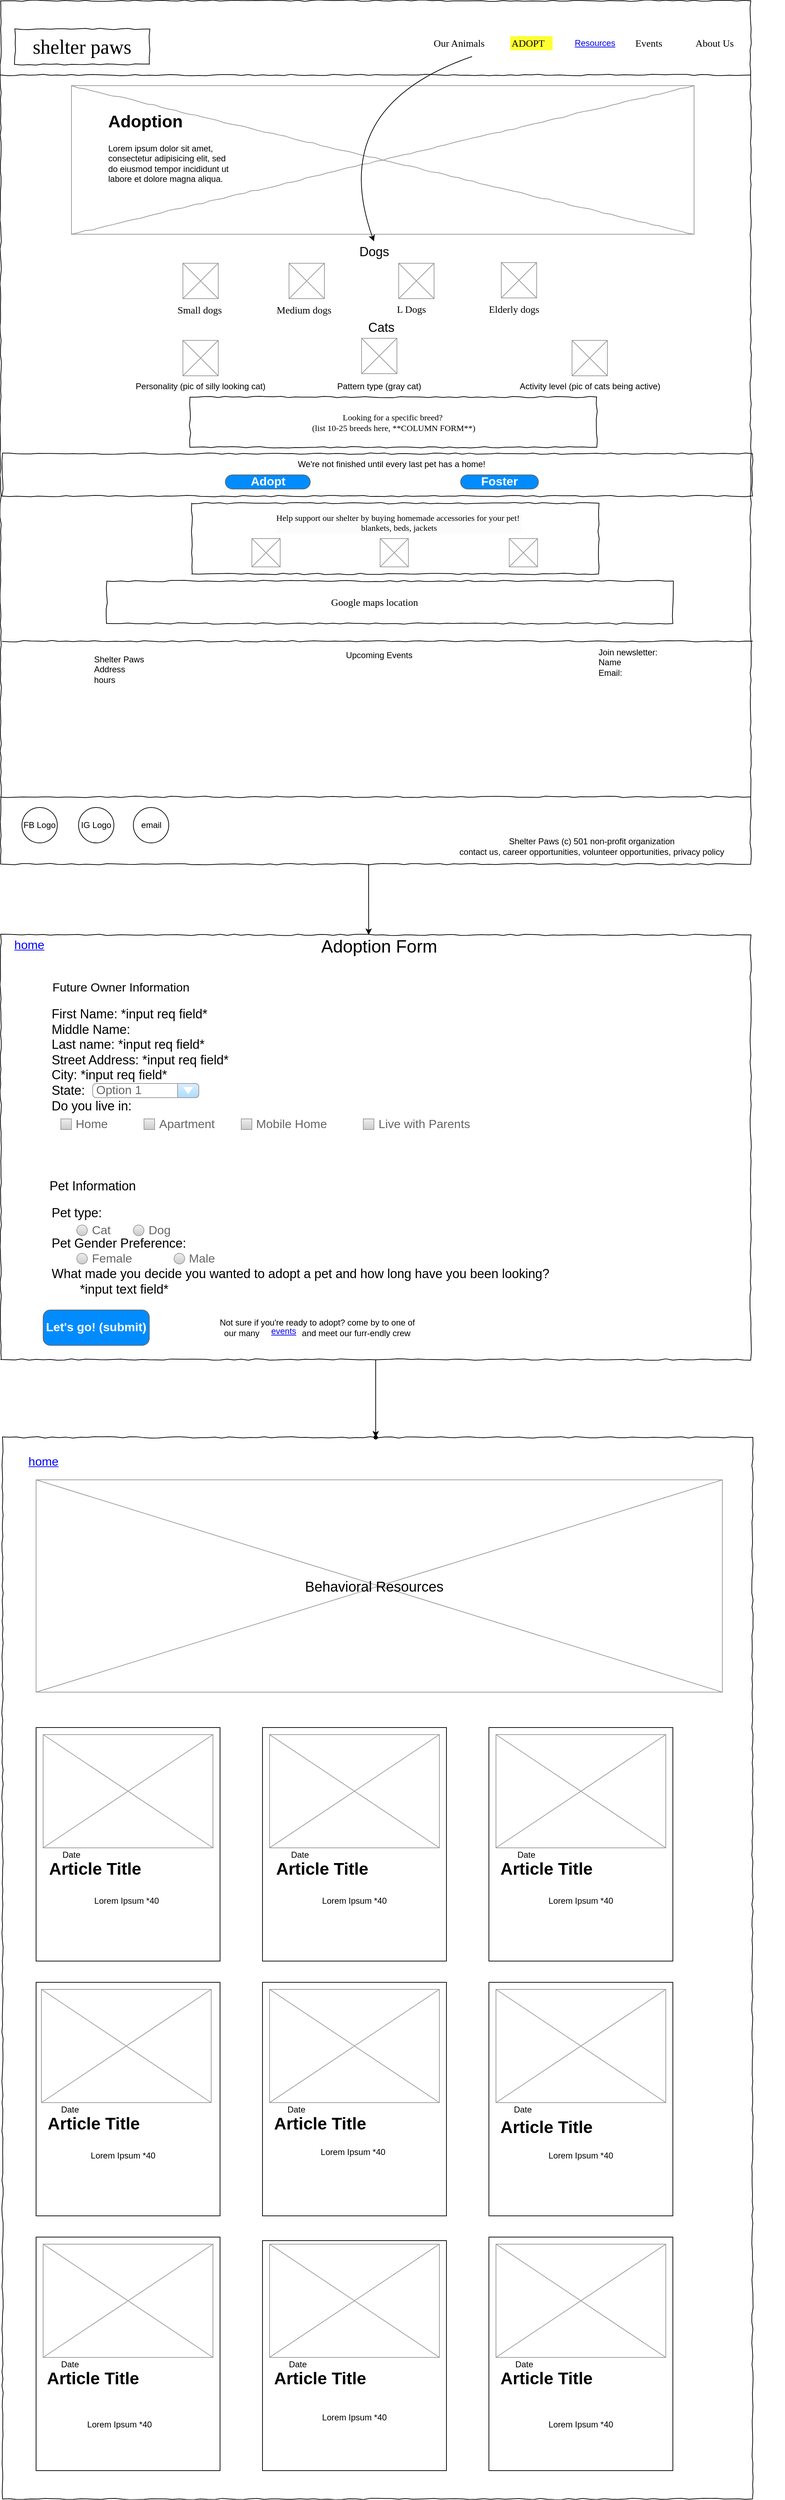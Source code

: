 <mxfile version="25.0.3">
  <diagram name="HomePage" id="03018318-947c-dd8e-b7a3-06fadd420f32">
    <mxGraphModel dx="941" dy="1480" grid="1" gridSize="10" guides="1" tooltips="1" connect="1" arrows="1" fold="1" page="1" pageScale="1" pageWidth="1100" pageHeight="850" background="none" math="0" shadow="0">
      <root>
        <mxCell id="0" />
        <mxCell id="1" parent="0" />
        <mxCell id="SOSSbYVcVk1waGw0j60O-118" value="" style="rounded=0;whiteSpace=wrap;html=1;" parent="1" vertex="1">
          <mxGeometry x="710" y="3150" width="260" height="330" as="geometry" />
        </mxCell>
        <mxCell id="SOSSbYVcVk1waGw0j60O-38" value="" style="whiteSpace=wrap;html=1;rounded=0;shadow=0;labelBackgroundColor=none;strokeColor=#000000;strokeWidth=1;fillColor=none;fontFamily=Verdana;fontSize=12;fontColor=#000000;align=center;comic=1;" parent="1" vertex="1">
          <mxGeometry x="22.5" y="2020" width="1060" height="1500" as="geometry" />
        </mxCell>
        <mxCell id="SOSSbYVcVk1waGw0j60O-111" value="" style="rounded=0;whiteSpace=wrap;html=1;" parent="1" vertex="1">
          <mxGeometry x="390" y="3155" width="260" height="325" as="geometry" />
        </mxCell>
        <mxCell id="SOSSbYVcVk1waGw0j60O-112" value="" style="rounded=0;whiteSpace=wrap;html=1;" parent="1" vertex="1">
          <mxGeometry x="70" y="3150" width="260" height="330" as="geometry" />
        </mxCell>
        <mxCell id="SOSSbYVcVk1waGw0j60O-113" value="" style="rounded=0;whiteSpace=wrap;html=1;" parent="1" vertex="1">
          <mxGeometry x="710" y="2790" width="260" height="330" as="geometry" />
        </mxCell>
        <mxCell id="SOSSbYVcVk1waGw0j60O-114" value="" style="rounded=0;whiteSpace=wrap;html=1;" parent="1" vertex="1">
          <mxGeometry x="390" y="2790" width="260" height="330" as="geometry" />
        </mxCell>
        <mxCell id="SOSSbYVcVk1waGw0j60O-117" value="" style="rounded=0;whiteSpace=wrap;html=1;" parent="1" vertex="1">
          <mxGeometry x="70" y="2790" width="260" height="330" as="geometry" />
        </mxCell>
        <mxCell id="SOSSbYVcVk1waGw0j60O-115" value="" style="rounded=0;whiteSpace=wrap;html=1;" parent="1" vertex="1">
          <mxGeometry x="710" y="2430" width="260" height="330" as="geometry" />
        </mxCell>
        <mxCell id="SOSSbYVcVk1waGw0j60O-116" value="" style="rounded=0;whiteSpace=wrap;html=1;" parent="1" vertex="1">
          <mxGeometry x="390" y="2430" width="260" height="330" as="geometry" />
        </mxCell>
        <mxCell id="SOSSbYVcVk1waGw0j60O-110" value="" style="rounded=0;whiteSpace=wrap;html=1;" parent="1" vertex="1">
          <mxGeometry x="70" y="2430" width="260" height="330" as="geometry" />
        </mxCell>
        <mxCell id="SOSSbYVcVk1waGw0j60O-49" value="" style="verticalLabelPosition=bottom;shadow=0;dashed=0;align=center;html=1;verticalAlign=top;strokeWidth=1;shape=mxgraph.mockup.graphics.simpleIcon;strokeColor=#999999;" parent="1" vertex="1">
          <mxGeometry x="70" y="2080" width="970" height="300" as="geometry" />
        </mxCell>
        <mxCell id="0oVjRYis8iT4bL8j5EBO-11" value="" style="edgeStyle=orthogonalEdgeStyle;rounded=0;orthogonalLoop=1;jettySize=auto;html=1;entryX=0.417;entryY=0;entryDx=0;entryDy=0;entryPerimeter=0;" parent="1" source="677b7b8949515195-1" target="SOSSbYVcVk1waGw0j60O-13" edge="1">
          <mxGeometry relative="1" as="geometry">
            <mxPoint x="540" y="1290" as="targetPoint" />
            <Array as="points">
              <mxPoint x="540" y="1260" />
              <mxPoint x="540" y="1260" />
            </Array>
          </mxGeometry>
        </mxCell>
        <mxCell id="677b7b8949515195-1" value="" style="whiteSpace=wrap;html=1;rounded=0;shadow=0;labelBackgroundColor=none;strokeColor=#000000;strokeWidth=1;fillColor=none;fontFamily=Verdana;fontSize=12;fontColor=#000000;align=center;comic=1;" parent="1" vertex="1">
          <mxGeometry x="20" y="-10" width="1060" height="1220" as="geometry" />
        </mxCell>
        <mxCell id="677b7b8949515195-2" value="shelter paws" style="whiteSpace=wrap;html=1;rounded=0;shadow=0;labelBackgroundColor=none;strokeWidth=1;fontFamily=Verdana;fontSize=28;align=center;comic=1;" parent="1" vertex="1">
          <mxGeometry x="40" y="30" width="190" height="50" as="geometry" />
        </mxCell>
        <mxCell id="677b7b8949515195-4" value="Our Animals" style="text;html=1;points=[];align=left;verticalAlign=top;spacingTop=-4;fontSize=14;fontFamily=Verdana" parent="1" vertex="1">
          <mxGeometry x="630" y="40" width="60" height="20" as="geometry" />
        </mxCell>
        <mxCell id="677b7b8949515195-6" value="Events" style="text;html=1;points=[];align=left;verticalAlign=top;spacingTop=-4;fontSize=14;fontFamily=Verdana" parent="1" vertex="1">
          <mxGeometry x="915" y="40" width="60" height="20" as="geometry" />
        </mxCell>
        <mxCell id="677b7b8949515195-7" value="About Us" style="text;html=1;points=[];align=left;verticalAlign=top;spacingTop=-4;fontSize=14;fontFamily=Verdana" parent="1" vertex="1">
          <mxGeometry x="1000" y="40" width="60" height="20" as="geometry" />
        </mxCell>
        <mxCell id="677b7b8949515195-9" value="" style="line;strokeWidth=1;html=1;rounded=0;shadow=0;labelBackgroundColor=none;fillColor=none;fontFamily=Verdana;fontSize=14;fontColor=#000000;align=center;comic=1;" parent="1" vertex="1">
          <mxGeometry x="20" y="40" width="1060" height="110" as="geometry" />
        </mxCell>
        <mxCell id="677b7b8949515195-11" value="Small dogs" style="text;html=1;points=[];align=left;verticalAlign=top;spacingTop=-4;fontSize=14;fontFamily=Verdana" parent="1" vertex="1">
          <mxGeometry x="267.5" y="417" width="60" height="20" as="geometry" />
        </mxCell>
        <mxCell id="677b7b8949515195-12" value="Medium dogs" style="text;html=1;points=[];align=left;verticalAlign=top;spacingTop=-4;fontSize=14;fontFamily=Verdana" parent="1" vertex="1">
          <mxGeometry x="407.5" y="417" width="100" height="20" as="geometry" />
        </mxCell>
        <mxCell id="677b7b8949515195-13" value="L Dogs" style="text;html=1;points=[];align=left;verticalAlign=top;spacingTop=-4;fontSize=14;fontFamily=Verdana" parent="1" vertex="1">
          <mxGeometry x="577.5" y="416" width="60" height="20" as="geometry" />
        </mxCell>
        <mxCell id="677b7b8949515195-14" value="Elderly dogs" style="text;html=1;points=[];align=left;verticalAlign=top;spacingTop=-4;fontSize=14;fontFamily=Verdana" parent="1" vertex="1">
          <mxGeometry x="707.5" y="416" width="100" height="20" as="geometry" />
        </mxCell>
        <mxCell id="677b7b8949515195-16" value="" style="verticalLabelPosition=bottom;shadow=0;dashed=0;align=center;html=1;verticalAlign=top;strokeWidth=1;shape=mxgraph.mockup.graphics.simpleIcon;strokeColor=#999999;rounded=0;labelBackgroundColor=none;fontFamily=Verdana;fontSize=14;fontColor=#000000;comic=1;" parent="1" vertex="1">
          <mxGeometry x="120" y="110" width="880" height="210" as="geometry" />
        </mxCell>
        <mxCell id="677b7b8949515195-26" value="" style="whiteSpace=wrap;html=1;rounded=0;shadow=0;labelBackgroundColor=none;strokeWidth=1;fillColor=none;fontFamily=Verdana;fontSize=12;align=center;comic=1;" parent="1" vertex="1">
          <mxGeometry x="170" y="810" width="800" height="60" as="geometry" />
        </mxCell>
        <mxCell id="677b7b8949515195-42" value="Google maps location" style="text;html=1;points=[];align=left;verticalAlign=top;spacingTop=-4;fontSize=14;fontFamily=Verdana" parent="1" vertex="1">
          <mxGeometry x="485" y="830" width="165" height="20" as="geometry" />
        </mxCell>
        <mxCell id="avCBytwsbi0M-tpys4wh-1" value="ADOPT" style="text;html=1;points=[];align=left;verticalAlign=top;spacingTop=-4;fontSize=14;fontFamily=Verdana;fillColor=#FFFF33;" parent="1" vertex="1">
          <mxGeometry x="740" y="40" width="60" height="20" as="geometry" />
        </mxCell>
        <mxCell id="avCBytwsbi0M-tpys4wh-2" value="" style="verticalLabelPosition=bottom;shadow=0;dashed=0;align=center;html=1;verticalAlign=top;strokeWidth=1;shape=mxgraph.mockup.graphics.simpleIcon;strokeColor=#999999;" parent="1" vertex="1">
          <mxGeometry x="277.5" y="361" width="50" height="50" as="geometry" />
        </mxCell>
        <mxCell id="avCBytwsbi0M-tpys4wh-3" value="" style="verticalLabelPosition=bottom;shadow=0;dashed=0;align=center;html=1;verticalAlign=top;strokeWidth=1;shape=mxgraph.mockup.graphics.simpleIcon;strokeColor=#999999;" parent="1" vertex="1">
          <mxGeometry x="427.5" y="361" width="50" height="50" as="geometry" />
        </mxCell>
        <mxCell id="avCBytwsbi0M-tpys4wh-4" value="" style="verticalLabelPosition=bottom;shadow=0;dashed=0;align=center;html=1;verticalAlign=top;strokeWidth=1;shape=mxgraph.mockup.graphics.simpleIcon;strokeColor=#999999;" parent="1" vertex="1">
          <mxGeometry x="582.5" y="361" width="50" height="50" as="geometry" />
        </mxCell>
        <mxCell id="avCBytwsbi0M-tpys4wh-5" value="" style="verticalLabelPosition=bottom;shadow=0;dashed=0;align=center;html=1;verticalAlign=top;strokeWidth=1;shape=mxgraph.mockup.graphics.simpleIcon;strokeColor=#999999;" parent="1" vertex="1">
          <mxGeometry x="727.5" y="360" width="50" height="50" as="geometry" />
        </mxCell>
        <mxCell id="avCBytwsbi0M-tpys4wh-7" value="Looking for a specific breed?&amp;nbsp;&lt;div&gt;(list 10-25 breeds here, **COLUMN FORM**)&lt;/div&gt;" style="whiteSpace=wrap;html=1;rounded=0;shadow=0;labelBackgroundColor=none;strokeWidth=1;fillColor=none;fontFamily=Verdana;fontSize=12;align=center;comic=1;" parent="1" vertex="1">
          <mxGeometry x="287.5" y="550" width="575" height="71" as="geometry" />
        </mxCell>
        <mxCell id="YmRJtrEzOCk6H43vM8_z-1" value="" style="curved=1;endArrow=classic;html=1;rounded=0;exitX=0.936;exitY=1.443;exitDx=0;exitDy=0;exitPerimeter=0;entryX=0.5;entryY=0;entryDx=0;entryDy=0;" parent="1" source="677b7b8949515195-4" target="SOSSbYVcVk1waGw0j60O-16" edge="1">
          <mxGeometry width="50" height="50" relative="1" as="geometry">
            <mxPoint x="460" y="510" as="sourcePoint" />
            <mxPoint x="510" y="460" as="targetPoint" />
            <Array as="points">
              <mxPoint x="480" y="140" />
            </Array>
          </mxGeometry>
        </mxCell>
        <mxCell id="0oVjRYis8iT4bL8j5EBO-3" value="" style="whiteSpace=wrap;html=1;rounded=0;shadow=0;labelBackgroundColor=none;strokeWidth=1;fillColor=none;fontFamily=Verdana;fontSize=12;align=center;comic=1;" parent="1" vertex="1">
          <mxGeometry x="290" y="700" width="575" height="100" as="geometry" />
        </mxCell>
        <mxCell id="0oVjRYis8iT4bL8j5EBO-6" value="" style="verticalLabelPosition=bottom;shadow=0;dashed=0;align=center;html=1;verticalAlign=top;strokeWidth=1;shape=mxgraph.mockup.graphics.simpleIcon;strokeColor=#999999;" parent="1" vertex="1">
          <mxGeometry x="556.25" y="750" width="40" height="40" as="geometry" />
        </mxCell>
        <mxCell id="0oVjRYis8iT4bL8j5EBO-7" value="" style="verticalLabelPosition=bottom;shadow=0;dashed=0;align=center;html=1;verticalAlign=top;strokeWidth=1;shape=mxgraph.mockup.graphics.simpleIcon;strokeColor=#999999;" parent="1" vertex="1">
          <mxGeometry x="375" y="750" width="40" height="40" as="geometry" />
        </mxCell>
        <mxCell id="0oVjRYis8iT4bL8j5EBO-8" value="" style="verticalLabelPosition=bottom;shadow=0;dashed=0;align=center;html=1;verticalAlign=top;strokeWidth=1;shape=mxgraph.mockup.graphics.simpleIcon;strokeColor=#999999;" parent="1" vertex="1">
          <mxGeometry x="738.75" y="750" width="40" height="40" as="geometry" />
        </mxCell>
        <mxCell id="0oVjRYis8iT4bL8j5EBO-12" style="edgeStyle=orthogonalEdgeStyle;rounded=0;orthogonalLoop=1;jettySize=auto;html=1;exitX=0.5;exitY=1;exitDx=0;exitDy=0;" parent="1" source="677b7b8949515195-1" target="677b7b8949515195-1" edge="1">
          <mxGeometry relative="1" as="geometry" />
        </mxCell>
        <mxCell id="SOSSbYVcVk1waGw0j60O-40" value="" style="edgeStyle=orthogonalEdgeStyle;rounded=0;orthogonalLoop=1;jettySize=auto;html=1;" parent="1" source="SOSSbYVcVk1waGw0j60O-3" target="SOSSbYVcVk1waGw0j60O-39" edge="1">
          <mxGeometry relative="1" as="geometry" />
        </mxCell>
        <mxCell id="SOSSbYVcVk1waGw0j60O-3" value="" style="whiteSpace=wrap;html=1;rounded=0;shadow=0;labelBackgroundColor=none;strokeColor=#000000;strokeWidth=1;fillColor=none;fontFamily=Verdana;fontSize=12;fontColor=#000000;align=center;comic=1;" parent="1" vertex="1">
          <mxGeometry x="20" y="1310" width="1060" height="600" as="geometry" />
        </mxCell>
        <mxCell id="SOSSbYVcVk1waGw0j60O-4" value="home" style="shape=rectangle;strokeColor=none;fillColor=none;linkText=;fontSize=17;fontColor=#0000ff;fontStyle=4;html=1;align=center;" parent="1" vertex="1">
          <mxGeometry x="20" y="1310" width="80" height="30" as="geometry" />
        </mxCell>
        <mxCell id="SOSSbYVcVk1waGw0j60O-5" value="Live with Parents" style="strokeWidth=1;shadow=0;dashed=0;align=center;html=1;shape=mxgraph.mockup.forms.rrect;rSize=0;fillColor=#eeeeee;strokeColor=#999999;gradientColor=#cccccc;align=left;spacingLeft=4;fontSize=17;fontColor=#666666;labelPosition=right;" parent="1" vertex="1">
          <mxGeometry x="532.5" y="1570" width="15" height="15" as="geometry" />
        </mxCell>
        <mxCell id="SOSSbYVcVk1waGw0j60O-6" value="Mobile Home" style="strokeWidth=1;shadow=0;dashed=0;align=center;html=1;shape=mxgraph.mockup.forms.rrect;rSize=0;fillColor=#eeeeee;strokeColor=#999999;gradientColor=#cccccc;align=left;spacingLeft=4;fontSize=17;fontColor=#666666;labelPosition=right;" parent="1" vertex="1">
          <mxGeometry x="360" y="1570" width="15" height="15" as="geometry" />
        </mxCell>
        <mxCell id="SOSSbYVcVk1waGw0j60O-7" value="Apartment" style="strokeWidth=1;shadow=0;dashed=0;align=center;html=1;shape=mxgraph.mockup.forms.rrect;rSize=0;fillColor=#eeeeee;strokeColor=#999999;gradientColor=#cccccc;align=left;spacingLeft=4;fontSize=17;fontColor=#666666;labelPosition=right;" parent="1" vertex="1">
          <mxGeometry x="222.5" y="1570" width="15" height="15" as="geometry" />
        </mxCell>
        <mxCell id="SOSSbYVcVk1waGw0j60O-8" value="Home" style="strokeWidth=1;shadow=0;dashed=0;align=center;html=1;shape=mxgraph.mockup.forms.rrect;rSize=0;fillColor=#eeeeee;strokeColor=#999999;gradientColor=#cccccc;align=left;spacingLeft=4;fontSize=17;fontColor=#666666;labelPosition=right;" parent="1" vertex="1">
          <mxGeometry x="105" y="1570" width="15" height="15" as="geometry" />
        </mxCell>
        <mxCell id="SOSSbYVcVk1waGw0j60O-10" value="&lt;font style=&quot;font-size: 18px;&quot;&gt;First Name: *input req field*&lt;/font&gt;&lt;div&gt;&lt;span style=&quot;font-size: 18px;&quot;&gt;Middle Name:&lt;/span&gt;&lt;/div&gt;&lt;div&gt;&lt;div&gt;&lt;font style=&quot;font-size: 18px;&quot;&gt;Last name: *&lt;/font&gt;&lt;span style=&quot;font-size: 18px; background-color: initial;&quot;&gt;input req field*&lt;/span&gt;&lt;/div&gt;&lt;/div&gt;&lt;div&gt;&lt;span style=&quot;font-size: 18px; background-color: initial;&quot;&gt;Street Address: *&lt;/span&gt;&lt;span style=&quot;font-size: 18px; background-color: initial;&quot;&gt;input req field*&lt;/span&gt;&lt;/div&gt;&lt;div&gt;&lt;span style=&quot;font-size: 18px;&quot;&gt;City: *&lt;/span&gt;&lt;span style=&quot;font-size: 18px; background-color: initial;&quot;&gt;input req field*&lt;/span&gt;&lt;/div&gt;&lt;div&gt;&lt;span style=&quot;font-size: 18px; background-color: initial;&quot;&gt;State:&amp;nbsp;&lt;/span&gt;&lt;/div&gt;&lt;div&gt;&lt;span style=&quot;font-size: 18px; background-color: initial;&quot;&gt;Do you live in:&amp;nbsp;&lt;/span&gt;&lt;/div&gt;&lt;div&gt;&lt;span style=&quot;font-size: 18px; background-color: initial;&quot;&gt;&lt;br&gt;&lt;/span&gt;&lt;/div&gt;&lt;div&gt;&lt;span style=&quot;font-size: 18px; background-color: initial;&quot;&gt;&lt;br&gt;&lt;/span&gt;&lt;/div&gt;&lt;div&gt;&lt;span style=&quot;font-size: 18px; background-color: initial;&quot;&gt;&lt;br&gt;&lt;/span&gt;&lt;/div&gt;&lt;div&gt;&lt;span style=&quot;font-size: 18px; background-color: initial;&quot;&gt;&lt;br&gt;&lt;/span&gt;&lt;/div&gt;&lt;div&gt;&lt;span style=&quot;font-size: 18px; background-color: initial;&quot;&gt;&lt;br&gt;&lt;/span&gt;&lt;/div&gt;&lt;div&gt;&lt;span style=&quot;font-size: 18px; background-color: initial;&quot;&gt;&lt;br&gt;&lt;/span&gt;&lt;/div&gt;&lt;div&gt;&lt;span style=&quot;font-size: 18px; background-color: initial;&quot;&gt;Pet type:&lt;/span&gt;&lt;/div&gt;&lt;div&gt;&lt;span style=&quot;background-color: initial; font-size: 18px;&quot;&gt;&lt;br&gt;&lt;/span&gt;&lt;/div&gt;&lt;div&gt;&lt;span style=&quot;background-color: initial; font-size: 18px;&quot;&gt;Pet Gender Preference:&lt;/span&gt;&lt;/div&gt;&lt;div&gt;&lt;span style=&quot;background-color: initial; font-size: 18px;&quot;&gt;&lt;br&gt;&lt;/span&gt;&lt;/div&gt;&lt;div&gt;&lt;span style=&quot;background-color: initial; font-size: 18px;&quot;&gt;What made you decide you wanted to adopt a pet and how long have you been looking?&lt;/span&gt;&lt;/div&gt;&lt;div&gt;&lt;span style=&quot;font-size: 18px; background-color: initial;&quot;&gt;&lt;span style=&quot;white-space: pre;&quot;&gt;&#x9;&lt;/span&gt;*input text field*&lt;br&gt;&lt;/span&gt;&lt;/div&gt;" style="text;spacingTop=-5;whiteSpace=wrap;html=1;align=left;fontSize=12;fontFamily=Helvetica;fillColor=none;strokeColor=none;" parent="1" vertex="1">
          <mxGeometry x="90" y="1410" width="750" height="470" as="geometry" />
        </mxCell>
        <mxCell id="SOSSbYVcVk1waGw0j60O-11" value="Let&#39;s go! (submit)" style="strokeWidth=1;shadow=0;dashed=0;align=center;html=1;shape=mxgraph.mockup.buttons.button;strokeColor=#666666;fontColor=#ffffff;mainText=;buttonStyle=round;fontSize=17;fontStyle=1;fillColor=#008cff;whiteSpace=wrap;" parent="1" vertex="1">
          <mxGeometry x="80" y="1840" width="150" height="50" as="geometry" />
        </mxCell>
        <mxCell id="SOSSbYVcVk1waGw0j60O-12" value="&lt;h1 style=&quot;margin-top: 0px;&quot;&gt;Adoption&lt;/h1&gt;&lt;p&gt;Lorem ipsum dolor sit amet, consectetur adipisicing elit, sed do eiusmod tempor incididunt ut labore et dolore magna aliqua.&lt;/p&gt;" style="text;html=1;whiteSpace=wrap;overflow=hidden;rounded=0;" parent="1" vertex="1">
          <mxGeometry x="170" y="140" width="180" height="120" as="geometry" />
        </mxCell>
        <mxCell id="SOSSbYVcVk1waGw0j60O-13" value="Adoption Form" style="text;html=1;align=center;verticalAlign=middle;whiteSpace=wrap;rounded=0;fontSize=25;" parent="1" vertex="1">
          <mxGeometry x="465" y="1310" width="180" height="30" as="geometry" />
        </mxCell>
        <mxCell id="SOSSbYVcVk1waGw0j60O-14" value="Pet Information" style="text;html=1;align=center;verticalAlign=middle;whiteSpace=wrap;rounded=0;fontSize=18;" parent="1" vertex="1">
          <mxGeometry x="80" y="1650" width="140" height="30" as="geometry" />
        </mxCell>
        <mxCell id="SOSSbYVcVk1waGw0j60O-15" value="Future Owner Information" style="text;html=1;align=center;verticalAlign=middle;whiteSpace=wrap;rounded=0;fontSize=17;" parent="1" vertex="1">
          <mxGeometry x="80" y="1370" width="220" height="30" as="geometry" />
        </mxCell>
        <mxCell id="SOSSbYVcVk1waGw0j60O-16" value="Dogs" style="text;html=1;align=center;verticalAlign=middle;whiteSpace=wrap;rounded=0;fontSize=18;" parent="1" vertex="1">
          <mxGeometry x="517.5" y="330" width="60" height="30" as="geometry" />
        </mxCell>
        <mxCell id="SOSSbYVcVk1waGw0j60O-17" value="Cats" style="text;html=1;align=center;verticalAlign=middle;whiteSpace=wrap;rounded=0;fontSize=18;" parent="1" vertex="1">
          <mxGeometry x="527.5" y="437" width="60" height="30" as="geometry" />
        </mxCell>
        <mxCell id="SOSSbYVcVk1waGw0j60O-27" value="" style="verticalLabelPosition=bottom;shadow=0;dashed=0;align=center;html=1;verticalAlign=top;strokeWidth=1;shape=mxgraph.mockup.graphics.simpleIcon;strokeColor=#999999;fillColor=#ffffff;" parent="1" vertex="1">
          <mxGeometry x="827.5" y="470" width="50" height="50" as="geometry" />
        </mxCell>
        <mxCell id="SOSSbYVcVk1waGw0j60O-28" value="" style="verticalLabelPosition=bottom;shadow=0;dashed=0;align=center;html=1;verticalAlign=top;strokeWidth=1;shape=mxgraph.mockup.graphics.simpleIcon;strokeColor=#999999;fillColor=#ffffff;" parent="1" vertex="1">
          <mxGeometry x="530" y="467" width="50" height="50" as="geometry" />
        </mxCell>
        <mxCell id="SOSSbYVcVk1waGw0j60O-29" value="" style="verticalLabelPosition=bottom;shadow=0;dashed=0;align=center;html=1;verticalAlign=top;strokeWidth=1;shape=mxgraph.mockup.graphics.simpleIcon;strokeColor=#999999;fillColor=#ffffff;" parent="1" vertex="1">
          <mxGeometry x="277.5" y="470" width="50" height="50" as="geometry" />
        </mxCell>
        <mxCell id="SOSSbYVcVk1waGw0j60O-30" value="Personality (pic of silly looking cat)" style="text;html=1;align=center;verticalAlign=middle;whiteSpace=wrap;rounded=0;" parent="1" vertex="1">
          <mxGeometry x="200" y="520" width="205" height="30" as="geometry" />
        </mxCell>
        <mxCell id="SOSSbYVcVk1waGw0j60O-33" value="Activity level (pic of cats being active)" style="text;html=1;align=center;verticalAlign=middle;whiteSpace=wrap;rounded=0;" parent="1" vertex="1">
          <mxGeometry x="717.5" y="520" width="270" height="30" as="geometry" />
        </mxCell>
        <mxCell id="SOSSbYVcVk1waGw0j60O-34" value="Pattern type (gray cat)" style="text;html=1;align=center;verticalAlign=middle;whiteSpace=wrap;rounded=0;" parent="1" vertex="1">
          <mxGeometry x="480" y="520" width="150" height="30" as="geometry" />
        </mxCell>
        <mxCell id="SOSSbYVcVk1waGw0j60O-35" value="Not sure if you&#39;re ready to adopt? come by to one of our many&amp;nbsp;&lt;span style=&quot;white-space: pre;&quot;&gt;&#x9;&lt;/span&gt;&lt;span style=&quot;white-space: pre;&quot;&gt;&#x9;&lt;/span&gt; and meet our furr-endly crew" style="text;html=1;align=center;verticalAlign=middle;whiteSpace=wrap;rounded=0;" parent="1" vertex="1">
          <mxGeometry x="320" y="1850" width="295" height="30" as="geometry" />
        </mxCell>
        <UserObject label="events" link="https://www.draw.io" id="SOSSbYVcVk1waGw0j60O-36">
          <mxCell style="text;html=1;strokeColor=none;fillColor=none;whiteSpace=wrap;align=center;verticalAlign=middle;fontColor=#0000EE;fontStyle=4;" parent="1" vertex="1">
            <mxGeometry x="390" y="1850" width="60" height="40" as="geometry" />
          </mxCell>
        </UserObject>
        <mxCell id="SOSSbYVcVk1waGw0j60O-39" value="" style="shape=waypoint;sketch=0;size=6;pointerEvents=1;points=[];fillColor=none;resizable=0;rotatable=0;perimeter=centerPerimeter;snapToPoint=1;fontFamily=Verdana;strokeColor=#000000;fontColor=#000000;rounded=0;shadow=0;labelBackgroundColor=none;strokeWidth=1;comic=1;" parent="1" vertex="1">
          <mxGeometry x="540" y="2010" width="20" height="20" as="geometry" />
        </mxCell>
        <mxCell id="SOSSbYVcVk1waGw0j60O-43" value="Behavioral Resources" style="text;html=1;align=center;verticalAlign=middle;whiteSpace=wrap;rounded=0;fontSize=20;" parent="1" vertex="1">
          <mxGeometry x="447.5" y="2215" width="200" height="30" as="geometry" />
        </mxCell>
        <mxCell id="SOSSbYVcVk1waGw0j60O-44" value="home" style="shape=rectangle;strokeColor=none;fillColor=none;linkText=;fontSize=17;fontColor=#0000ff;fontStyle=4;html=1;align=center;" parent="1" vertex="1">
          <mxGeometry x="40" y="2040" width="80" height="30" as="geometry" />
        </mxCell>
        <UserObject label="Resources" link="https://www.draw.io" id="SOSSbYVcVk1waGw0j60O-48">
          <mxCell style="text;html=1;strokeColor=none;fillColor=none;whiteSpace=wrap;align=center;verticalAlign=middle;fontColor=#0000EE;fontStyle=4;" parent="1" vertex="1">
            <mxGeometry x="830" y="30" width="60" height="40" as="geometry" />
          </mxCell>
        </UserObject>
        <mxCell id="SOSSbYVcVk1waGw0j60O-50" value="" style="verticalLabelPosition=bottom;shadow=0;dashed=0;align=center;html=1;verticalAlign=top;strokeWidth=1;shape=mxgraph.mockup.graphics.simpleIcon;strokeColor=#999999;fillColor=#ffffff;" parent="1" vertex="1">
          <mxGeometry x="80" y="2440" width="240" height="160" as="geometry" />
        </mxCell>
        <mxCell id="SOSSbYVcVk1waGw0j60O-70" value="" style="verticalLabelPosition=bottom;shadow=0;dashed=0;align=center;html=1;verticalAlign=top;strokeWidth=1;shape=mxgraph.mockup.graphics.simpleIcon;strokeColor=#999999;fillColor=#ffffff;" parent="1" vertex="1">
          <mxGeometry x="80" y="3160" width="240" height="160" as="geometry" />
        </mxCell>
        <mxCell id="SOSSbYVcVk1waGw0j60O-71" value="" style="verticalLabelPosition=bottom;shadow=0;dashed=0;align=center;html=1;verticalAlign=top;strokeWidth=1;shape=mxgraph.mockup.graphics.simpleIcon;strokeColor=#999999;fillColor=#ffffff;" parent="1" vertex="1">
          <mxGeometry x="720" y="2800" width="240" height="160" as="geometry" />
        </mxCell>
        <mxCell id="SOSSbYVcVk1waGw0j60O-72" value="" style="verticalLabelPosition=bottom;shadow=0;dashed=0;align=center;html=1;verticalAlign=top;strokeWidth=1;shape=mxgraph.mockup.graphics.simpleIcon;strokeColor=#999999;fillColor=#ffffff;" parent="1" vertex="1">
          <mxGeometry x="400" y="2800" width="240" height="160" as="geometry" />
        </mxCell>
        <mxCell id="SOSSbYVcVk1waGw0j60O-73" value="" style="verticalLabelPosition=bottom;shadow=0;dashed=0;align=center;html=1;verticalAlign=top;strokeWidth=1;shape=mxgraph.mockup.graphics.simpleIcon;strokeColor=#999999;fillColor=#ffffff;" parent="1" vertex="1">
          <mxGeometry x="720" y="2440" width="240" height="160" as="geometry" />
        </mxCell>
        <mxCell id="SOSSbYVcVk1waGw0j60O-74" value="" style="verticalLabelPosition=bottom;shadow=0;dashed=0;align=center;html=1;verticalAlign=top;strokeWidth=1;shape=mxgraph.mockup.graphics.simpleIcon;strokeColor=#999999;fillColor=#ffffff;" parent="1" vertex="1">
          <mxGeometry x="400" y="2440" width="240" height="160" as="geometry" />
        </mxCell>
        <mxCell id="SOSSbYVcVk1waGw0j60O-75" value="" style="verticalLabelPosition=bottom;shadow=0;dashed=0;align=center;html=1;verticalAlign=top;strokeWidth=1;shape=mxgraph.mockup.graphics.simpleIcon;strokeColor=#999999;fillColor=#ffffff;" parent="1" vertex="1">
          <mxGeometry x="77.5" y="2800" width="240" height="160" as="geometry" />
        </mxCell>
        <mxCell id="SOSSbYVcVk1waGw0j60O-76" value="" style="verticalLabelPosition=bottom;shadow=0;dashed=0;align=center;html=1;verticalAlign=top;strokeWidth=1;shape=mxgraph.mockup.graphics.simpleIcon;strokeColor=#999999;fillColor=#ffffff;" parent="1" vertex="1">
          <mxGeometry x="720" y="3160" width="240" height="160" as="geometry" />
        </mxCell>
        <mxCell id="SOSSbYVcVk1waGw0j60O-77" value="" style="verticalLabelPosition=bottom;shadow=0;dashed=0;align=center;html=1;verticalAlign=top;strokeWidth=1;shape=mxgraph.mockup.graphics.simpleIcon;strokeColor=#999999;fillColor=#ffffff;" parent="1" vertex="1">
          <mxGeometry x="400" y="3160" width="240" height="160" as="geometry" />
        </mxCell>
        <mxCell id="SOSSbYVcVk1waGw0j60O-79" value="Option 1" style="strokeWidth=1;shadow=0;dashed=0;align=center;html=1;shape=mxgraph.mockup.forms.comboBox;strokeColor=#999999;fillColor=#ddeeff;align=left;fillColor2=#aaddff;mainText=;fontColor=#666666;fontSize=17;spacingLeft=3;" parent="1" vertex="1">
          <mxGeometry x="150" y="1520" width="150" height="20" as="geometry" />
        </mxCell>
        <mxCell id="SOSSbYVcVk1waGw0j60O-80" value="Dog" style="shape=ellipse;fillColor=#eeeeee;strokeColor=#999999;gradientColor=#cccccc;html=1;align=left;spacingLeft=4;fontSize=17;fontColor=#666666;labelPosition=right;shadow=0;" parent="1" vertex="1">
          <mxGeometry x="207.5" y="1720" width="15" height="15" as="geometry" />
        </mxCell>
        <mxCell id="SOSSbYVcVk1waGw0j60O-81" value="Cat" style="shape=ellipse;fillColor=#eeeeee;strokeColor=#999999;gradientColor=#cccccc;html=1;align=left;spacingLeft=4;fontSize=17;fontColor=#666666;labelPosition=right;shadow=0;" parent="1" vertex="1">
          <mxGeometry x="127.5" y="1720" width="15" height="15" as="geometry" />
        </mxCell>
        <mxCell id="SOSSbYVcVk1waGw0j60O-85" value="Male" style="shape=ellipse;fillColor=#eeeeee;strokeColor=#999999;gradientColor=#cccccc;html=1;align=left;spacingLeft=4;fontSize=17;fontColor=#666666;labelPosition=right;shadow=0;" parent="1" vertex="1">
          <mxGeometry x="265" y="1760" width="15" height="15" as="geometry" />
        </mxCell>
        <mxCell id="SOSSbYVcVk1waGw0j60O-86" value="Female" style="shape=ellipse;fillColor=#eeeeee;strokeColor=#999999;gradientColor=#cccccc;html=1;align=left;spacingLeft=4;fontSize=17;fontColor=#666666;labelPosition=right;shadow=0;" parent="1" vertex="1">
          <mxGeometry x="127.5" y="1760" width="15" height="15" as="geometry" />
        </mxCell>
        <UserObject label="Date" placeholders="1" name="Variable" id="SOSSbYVcVk1waGw0j60O-92">
          <mxCell style="text;html=1;strokeColor=none;fillColor=none;align=center;verticalAlign=middle;whiteSpace=wrap;overflow=hidden;" parent="1" vertex="1">
            <mxGeometry x="80" y="2600" width="80" height="20" as="geometry" />
          </mxCell>
        </UserObject>
        <UserObject label="Date" placeholders="1" name="Variable" id="SOSSbYVcVk1waGw0j60O-93">
          <mxCell style="text;html=1;strokeColor=none;fillColor=none;align=center;verticalAlign=middle;whiteSpace=wrap;overflow=hidden;" parent="1" vertex="1">
            <mxGeometry x="402.5" y="2600" width="80" height="20" as="geometry" />
          </mxCell>
        </UserObject>
        <UserObject label="Date" placeholders="1" name="Variable" id="SOSSbYVcVk1waGw0j60O-94">
          <mxCell style="text;html=1;strokeColor=none;fillColor=none;align=center;verticalAlign=middle;whiteSpace=wrap;overflow=hidden;" parent="1" vertex="1">
            <mxGeometry x="722.5" y="2600" width="80" height="20" as="geometry" />
          </mxCell>
        </UserObject>
        <UserObject label="Date" placeholders="1" name="Variable" id="SOSSbYVcVk1waGw0j60O-95">
          <mxCell style="text;html=1;strokeColor=none;fillColor=none;align=center;verticalAlign=middle;whiteSpace=wrap;overflow=hidden;" parent="1" vertex="1">
            <mxGeometry x="717.5" y="2960" width="80" height="20" as="geometry" />
          </mxCell>
        </UserObject>
        <UserObject label="Date" placeholders="1" name="Variable" id="SOSSbYVcVk1waGw0j60O-96">
          <mxCell style="text;html=1;strokeColor=none;fillColor=none;align=center;verticalAlign=middle;whiteSpace=wrap;overflow=hidden;" parent="1" vertex="1">
            <mxGeometry x="397.5" y="2960" width="80" height="20" as="geometry" />
          </mxCell>
        </UserObject>
        <UserObject label="Date" placeholders="1" name="Variable" id="SOSSbYVcVk1waGw0j60O-97">
          <mxCell style="text;html=1;strokeColor=none;fillColor=none;align=center;verticalAlign=middle;whiteSpace=wrap;overflow=hidden;" parent="1" vertex="1">
            <mxGeometry x="77.5" y="2960" width="80" height="20" as="geometry" />
          </mxCell>
        </UserObject>
        <UserObject label="Date" placeholders="1" name="Variable" id="SOSSbYVcVk1waGw0j60O-98">
          <mxCell style="text;html=1;strokeColor=none;fillColor=none;align=center;verticalAlign=middle;whiteSpace=wrap;overflow=hidden;" parent="1" vertex="1">
            <mxGeometry x="720" y="3320" width="80" height="20" as="geometry" />
          </mxCell>
        </UserObject>
        <UserObject label="Date" placeholders="1" name="Variable" id="SOSSbYVcVk1waGw0j60O-99">
          <mxCell style="text;html=1;strokeColor=none;fillColor=none;align=center;verticalAlign=middle;whiteSpace=wrap;overflow=hidden;" parent="1" vertex="1">
            <mxGeometry x="400" y="3320" width="80" height="20" as="geometry" />
          </mxCell>
        </UserObject>
        <UserObject label="Date" placeholders="1" name="Variable" id="SOSSbYVcVk1waGw0j60O-100">
          <mxCell style="text;html=1;strokeColor=none;fillColor=none;align=center;verticalAlign=middle;whiteSpace=wrap;overflow=hidden;" parent="1" vertex="1">
            <mxGeometry x="77.5" y="3320" width="80" height="20" as="geometry" />
          </mxCell>
        </UserObject>
        <mxCell id="SOSSbYVcVk1waGw0j60O-101" value="Article Title" style="text;strokeColor=none;fillColor=none;html=1;fontSize=24;fontStyle=1;verticalAlign=middle;align=center;" parent="1" vertex="1">
          <mxGeometry x="402.5" y="2610" width="142.5" height="40" as="geometry" />
        </mxCell>
        <mxCell id="SOSSbYVcVk1waGw0j60O-102" value="Article Title" style="text;strokeColor=none;fillColor=none;html=1;fontSize=24;fontStyle=1;verticalAlign=middle;align=center;" parent="1" vertex="1">
          <mxGeometry x="81.25" y="2610" width="142.5" height="40" as="geometry" />
        </mxCell>
        <mxCell id="SOSSbYVcVk1waGw0j60O-103" value="Article Title" style="text;strokeColor=none;fillColor=none;html=1;fontSize=24;fontStyle=1;verticalAlign=middle;align=center;" parent="1" vertex="1">
          <mxGeometry x="720" y="2975" width="142.5" height="40" as="geometry" />
        </mxCell>
        <mxCell id="SOSSbYVcVk1waGw0j60O-104" value="Article Title" style="text;strokeColor=none;fillColor=none;html=1;fontSize=24;fontStyle=1;verticalAlign=middle;align=center;" parent="1" vertex="1">
          <mxGeometry x="400" y="2970" width="142.5" height="40" as="geometry" />
        </mxCell>
        <mxCell id="SOSSbYVcVk1waGw0j60O-105" value="Article Title" style="text;strokeColor=none;fillColor=none;html=1;fontSize=24;fontStyle=1;verticalAlign=middle;align=center;" parent="1" vertex="1">
          <mxGeometry x="80" y="2970" width="142.5" height="40" as="geometry" />
        </mxCell>
        <mxCell id="SOSSbYVcVk1waGw0j60O-106" value="Article Title" style="text;strokeColor=none;fillColor=none;html=1;fontSize=24;fontStyle=1;verticalAlign=middle;align=center;" parent="1" vertex="1">
          <mxGeometry x="400" y="3330" width="142.5" height="40" as="geometry" />
        </mxCell>
        <mxCell id="SOSSbYVcVk1waGw0j60O-107" value="Article Title" style="text;strokeColor=none;fillColor=none;html=1;fontSize=24;fontStyle=1;verticalAlign=middle;align=center;" parent="1" vertex="1">
          <mxGeometry x="78.75" y="3330" width="142.5" height="40" as="geometry" />
        </mxCell>
        <mxCell id="SOSSbYVcVk1waGw0j60O-109" value="Article Title" style="text;strokeColor=none;fillColor=none;html=1;fontSize=24;fontStyle=1;verticalAlign=middle;align=center;" parent="1" vertex="1">
          <mxGeometry x="720" y="2610" width="142.5" height="40" as="geometry" />
        </mxCell>
        <mxCell id="SOSSbYVcVk1waGw0j60O-119" value="Article Title" style="text;strokeColor=none;fillColor=none;html=1;fontSize=24;fontStyle=1;verticalAlign=middle;align=center;" parent="1" vertex="1">
          <mxGeometry x="720" y="3330" width="142.5" height="40" as="geometry" />
        </mxCell>
        <mxCell id="SOSSbYVcVk1waGw0j60O-120" value="Lorem Ipsum *40" style="text;html=1;align=center;verticalAlign=middle;whiteSpace=wrap;rounded=0;" parent="1" vertex="1">
          <mxGeometry x="142.5" y="3020" width="100" height="30" as="geometry" />
        </mxCell>
        <mxCell id="SOSSbYVcVk1waGw0j60O-121" value="Lorem Ipsum *40" style="text;html=1;align=center;verticalAlign=middle;whiteSpace=wrap;rounded=0;" parent="1" vertex="1">
          <mxGeometry x="147.5" y="2660" width="100" height="30" as="geometry" />
        </mxCell>
        <mxCell id="SOSSbYVcVk1waGw0j60O-122" value="Lorem Ipsum *40" style="text;html=1;align=center;verticalAlign=middle;whiteSpace=wrap;rounded=0;" parent="1" vertex="1">
          <mxGeometry x="790" y="3400" width="100" height="30" as="geometry" />
        </mxCell>
        <mxCell id="SOSSbYVcVk1waGw0j60O-123" value="Lorem Ipsum *40" style="text;html=1;align=center;verticalAlign=middle;whiteSpace=wrap;rounded=0;" parent="1" vertex="1">
          <mxGeometry x="470" y="3390" width="100" height="30" as="geometry" />
        </mxCell>
        <mxCell id="SOSSbYVcVk1waGw0j60O-124" value="Lorem Ipsum *40" style="text;html=1;align=center;verticalAlign=middle;whiteSpace=wrap;rounded=0;" parent="1" vertex="1">
          <mxGeometry x="137.5" y="3400" width="100" height="30" as="geometry" />
        </mxCell>
        <mxCell id="SOSSbYVcVk1waGw0j60O-125" value="Lorem Ipsum *40" style="text;html=1;align=center;verticalAlign=middle;whiteSpace=wrap;rounded=0;" parent="1" vertex="1">
          <mxGeometry x="790" y="3020" width="100" height="30" as="geometry" />
        </mxCell>
        <mxCell id="SOSSbYVcVk1waGw0j60O-126" value="Lorem Ipsum *40" style="text;html=1;align=center;verticalAlign=middle;whiteSpace=wrap;rounded=0;" parent="1" vertex="1">
          <mxGeometry x="467.5" y="3015" width="100" height="30" as="geometry" />
        </mxCell>
        <mxCell id="SOSSbYVcVk1waGw0j60O-127" value="Lorem Ipsum *40" style="text;html=1;align=center;verticalAlign=middle;whiteSpace=wrap;rounded=0;" parent="1" vertex="1">
          <mxGeometry x="790" y="2660" width="100" height="30" as="geometry" />
        </mxCell>
        <mxCell id="SOSSbYVcVk1waGw0j60O-128" value="Lorem Ipsum *40" style="text;html=1;align=center;verticalAlign=middle;whiteSpace=wrap;rounded=0;" parent="1" vertex="1">
          <mxGeometry x="470" y="2660" width="100" height="30" as="geometry" />
        </mxCell>
        <mxCell id="SOSSbYVcVk1waGw0j60O-129" value="" style="line;strokeWidth=1;html=1;rounded=0;shadow=0;labelBackgroundColor=none;fillColor=none;fontFamily=Verdana;fontSize=14;fontColor=#000000;align=center;comic=1;" parent="1" vertex="1">
          <mxGeometry x="22.5" y="840" width="1060" height="110" as="geometry" />
        </mxCell>
        <mxCell id="SOSSbYVcVk1waGw0j60O-131" value="&#xa;&lt;div style=&quot;forced-color-adjust: none; color: rgb(0, 0, 0); font-family: Verdana; font-size: 12px; font-style: normal; font-variant-ligatures: normal; font-variant-caps: normal; font-weight: 400; letter-spacing: normal; orphans: 2; text-align: center; text-indent: 0px; text-transform: none; widows: 2; word-spacing: 0px; -webkit-text-stroke-width: 0px; white-space: normal; background-color: rgb(251, 251, 251); text-decoration-thickness: initial; text-decoration-style: initial; text-decoration-color: initial;&quot;&gt;Help support our shelter by buying homemade accessories for your pet!&amp;nbsp;&lt;/div&gt;&lt;div style=&quot;forced-color-adjust: none; color: rgb(0, 0, 0); font-family: Verdana; font-size: 12px; font-style: normal; font-variant-ligatures: normal; font-variant-caps: normal; font-weight: 400; letter-spacing: normal; orphans: 2; text-align: center; text-indent: 0px; text-transform: none; widows: 2; word-spacing: 0px; -webkit-text-stroke-width: 0px; white-space: normal; background-color: rgb(251, 251, 251); text-decoration-thickness: initial; text-decoration-style: initial; text-decoration-color: initial;&quot;&gt;blankets, beds, jackets&lt;/div&gt;&#xa;&#xa;" style="text;html=1;align=center;verticalAlign=middle;whiteSpace=wrap;rounded=0;" parent="1" vertex="1">
          <mxGeometry x="357.5" y="720" width="450" height="30" as="geometry" />
        </mxCell>
        <mxCell id="SOSSbYVcVk1waGw0j60O-132" value="" style="whiteSpace=wrap;html=1;rounded=0;shadow=0;labelBackgroundColor=none;strokeWidth=1;fillColor=none;fontFamily=Verdana;fontSize=12;align=center;comic=1;" parent="1" vertex="1">
          <mxGeometry x="22.5" y="630" width="1060" height="60" as="geometry" />
        </mxCell>
        <mxCell id="SOSSbYVcVk1waGw0j60O-133" value="We&#39;re not finished until every last pet has a home!" style="text;html=1;align=center;verticalAlign=middle;whiteSpace=wrap;rounded=0;" parent="1" vertex="1">
          <mxGeometry x="356.25" y="630" width="432.5" height="30" as="geometry" />
        </mxCell>
        <mxCell id="SOSSbYVcVk1waGw0j60O-134" value="Foster" style="strokeWidth=1;shadow=0;dashed=0;align=center;html=1;shape=mxgraph.mockup.buttons.button;strokeColor=#666666;fontColor=#ffffff;mainText=;buttonStyle=round;fontSize=17;fontStyle=1;fillColor=#008cff;whiteSpace=wrap;" parent="1" vertex="1">
          <mxGeometry x="670" y="660" width="110" height="20" as="geometry" />
        </mxCell>
        <mxCell id="SOSSbYVcVk1waGw0j60O-135" value="Adopt" style="strokeWidth=1;shadow=0;dashed=0;align=center;html=1;shape=mxgraph.mockup.buttons.button;strokeColor=#666666;fontColor=#ffffff;mainText=;buttonStyle=round;fontSize=17;fontStyle=1;fillColor=#008cff;whiteSpace=wrap;" parent="1" vertex="1">
          <mxGeometry x="337.5" y="660" width="120" height="20" as="geometry" />
        </mxCell>
        <mxCell id="SOSSbYVcVk1waGw0j60O-138" value="Shelter Paws&lt;div&gt;Address&lt;/div&gt;&lt;div&gt;hours&lt;/div&gt;" style="text;html=1;align=left;verticalAlign=middle;whiteSpace=wrap;rounded=0;" parent="1" vertex="1">
          <mxGeometry x="150" y="900" width="120" height="70" as="geometry" />
        </mxCell>
        <mxCell id="SOSSbYVcVk1waGw0j60O-139" value="Upcoming Events" style="text;html=1;align=center;verticalAlign=middle;whiteSpace=wrap;rounded=0;" parent="1" vertex="1">
          <mxGeometry x="490" y="900" width="130" height="30" as="geometry" />
        </mxCell>
        <mxCell id="SOSSbYVcVk1waGw0j60O-140" value="" style="line;strokeWidth=1;html=1;rounded=0;shadow=0;labelBackgroundColor=none;fillColor=none;fontFamily=Verdana;fontSize=14;fontColor=#000000;align=center;comic=1;" parent="1" vertex="1">
          <mxGeometry x="20" y="1060" width="1060" height="110" as="geometry" />
        </mxCell>
        <mxCell id="SOSSbYVcVk1waGw0j60O-141" value="Shelter Paws (c) 501 non-profit organization&lt;div&gt;contact us, career opportunities, volunteer opportunities, privacy policy&lt;/div&gt;" style="text;html=1;align=center;verticalAlign=middle;whiteSpace=wrap;rounded=0;" parent="1" vertex="1">
          <mxGeometry x="582.5" y="1170" width="545" height="30" as="geometry" />
        </mxCell>
        <mxCell id="SOSSbYVcVk1waGw0j60O-142" value="FB Logo" style="ellipse;whiteSpace=wrap;html=1;" parent="1" vertex="1">
          <mxGeometry x="50" y="1130" width="50" height="50" as="geometry" />
        </mxCell>
        <mxCell id="SOSSbYVcVk1waGw0j60O-143" value="IG Logo&lt;span style=&quot;color: rgba(0, 0, 0, 0); font-family: monospace; font-size: 0px; text-align: start; text-wrap-mode: nowrap;&quot;&gt;%3CmxGraphModel%3E%3Croot%3E%3CmxCell%20id%3D%220%22%2F%3E%3CmxCell%20id%3D%221%22%20parent%3D%220%22%2F%3E%3CmxCell%20id%3D%222%22%20value%3D%22FB%20Logo%22%20style%3D%22ellipse%3BwhiteSpace%3Dwrap%3Bhtml%3D1%3B%22%20vertex%3D%221%22%20parent%3D%221%22%3E%3CmxGeometry%20x%3D%22480%22%20y%3D%221080%22%20width%3D%2250%22%20height%3D%2250%22%20as%3D%22geometry%22%2F%3E%3C%2FmxCell%3E%3C%2Froot%3E%3C%2FmxGraphModel%3E&lt;/span&gt;" style="ellipse;whiteSpace=wrap;html=1;" parent="1" vertex="1">
          <mxGeometry x="130" y="1130" width="50" height="50" as="geometry" />
        </mxCell>
        <mxCell id="SOSSbYVcVk1waGw0j60O-144" value="email" style="ellipse;whiteSpace=wrap;html=1;" parent="1" vertex="1">
          <mxGeometry x="207.5" y="1130" width="50" height="50" as="geometry" />
        </mxCell>
        <mxCell id="SOSSbYVcVk1waGw0j60O-145" value="Join newsletter:&lt;div&gt;Name&lt;/div&gt;&lt;div&gt;Email:&lt;/div&gt;" style="text;html=1;align=left;verticalAlign=middle;whiteSpace=wrap;rounded=0;" parent="1" vertex="1">
          <mxGeometry x="862.5" y="910" width="180" height="30" as="geometry" />
        </mxCell>
      </root>
    </mxGraphModel>
  </diagram>
</mxfile>
